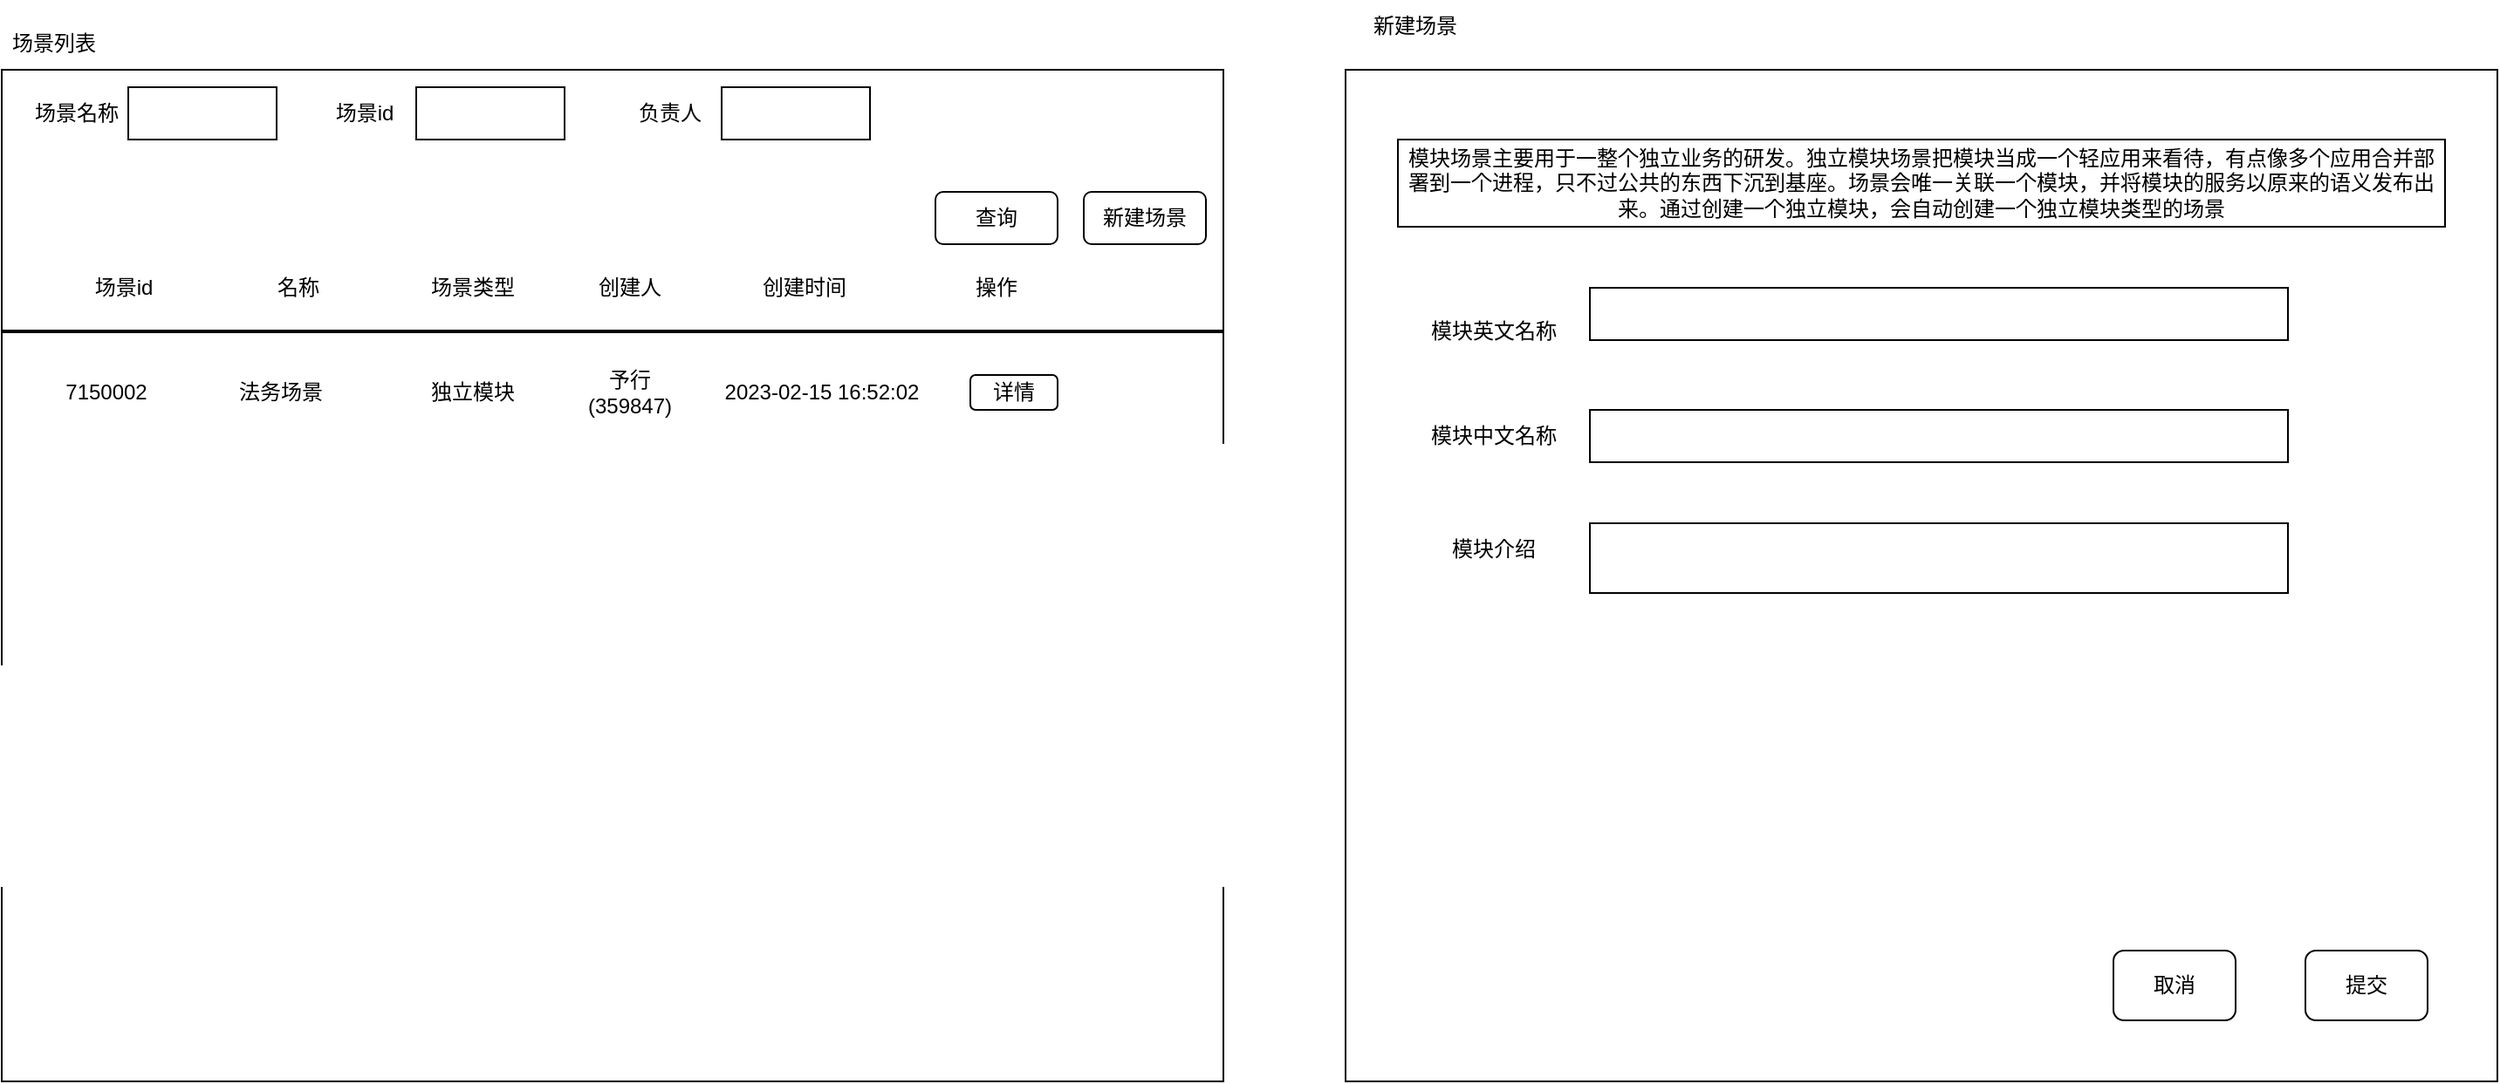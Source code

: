 <mxfile version="21.8.2" type="github">
  <diagram name="第 1 页" id="nxVLYq91F7wsiuUnhk14">
    <mxGraphModel dx="1306" dy="720" grid="1" gridSize="10" guides="1" tooltips="1" connect="1" arrows="1" fold="1" page="1" pageScale="1" pageWidth="827" pageHeight="1169" math="0" shadow="0">
      <root>
        <mxCell id="0" />
        <mxCell id="1" parent="0" />
        <mxCell id="7EpLP6rBN361UlgcV5uS-1" value="" style="rounded=0;whiteSpace=wrap;html=1;" parent="1" vertex="1">
          <mxGeometry x="810" y="80" width="660" height="580" as="geometry" />
        </mxCell>
        <mxCell id="7EpLP6rBN361UlgcV5uS-3" value="新建场景" style="text;html=1;strokeColor=none;fillColor=none;align=center;verticalAlign=middle;whiteSpace=wrap;rounded=0;" parent="1" vertex="1">
          <mxGeometry x="810" y="40" width="80" height="30" as="geometry" />
        </mxCell>
        <mxCell id="7EpLP6rBN361UlgcV5uS-24" value="提交" style="rounded=1;whiteSpace=wrap;html=1;" parent="1" vertex="1">
          <mxGeometry x="1360" y="585" width="70" height="40" as="geometry" />
        </mxCell>
        <mxCell id="7EpLP6rBN361UlgcV5uS-25" value="取消" style="rounded=1;whiteSpace=wrap;html=1;" parent="1" vertex="1">
          <mxGeometry x="1250" y="585" width="70" height="40" as="geometry" />
        </mxCell>
        <mxCell id="7EpLP6rBN361UlgcV5uS-26" value="" style="rounded=0;whiteSpace=wrap;html=1;" parent="1" vertex="1">
          <mxGeometry x="40" y="80" width="700" height="580" as="geometry" />
        </mxCell>
        <mxCell id="7EpLP6rBN361UlgcV5uS-27" value="场景列表" style="text;html=1;strokeColor=none;fillColor=none;align=center;verticalAlign=middle;whiteSpace=wrap;rounded=0;" parent="1" vertex="1">
          <mxGeometry x="40" y="50" width="60" height="30" as="geometry" />
        </mxCell>
        <mxCell id="7EpLP6rBN361UlgcV5uS-28" value="场景id" style="text;html=1;strokeColor=none;fillColor=none;align=center;verticalAlign=middle;whiteSpace=wrap;rounded=0;" parent="1" vertex="1">
          <mxGeometry x="80" y="190" width="60" height="30" as="geometry" />
        </mxCell>
        <mxCell id="7EpLP6rBN361UlgcV5uS-29" value="名称" style="text;html=1;strokeColor=none;fillColor=none;align=center;verticalAlign=middle;whiteSpace=wrap;rounded=0;" parent="1" vertex="1">
          <mxGeometry x="180" y="190" width="60" height="30" as="geometry" />
        </mxCell>
        <mxCell id="7EpLP6rBN361UlgcV5uS-30" value="场景类型" style="text;html=1;strokeColor=none;fillColor=none;align=center;verticalAlign=middle;whiteSpace=wrap;rounded=0;" parent="1" vertex="1">
          <mxGeometry x="280" y="190" width="60" height="30" as="geometry" />
        </mxCell>
        <mxCell id="7EpLP6rBN361UlgcV5uS-31" value="创建人" style="text;html=1;strokeColor=none;fillColor=none;align=center;verticalAlign=middle;whiteSpace=wrap;rounded=0;" parent="1" vertex="1">
          <mxGeometry x="370" y="190" width="60" height="30" as="geometry" />
        </mxCell>
        <mxCell id="7EpLP6rBN361UlgcV5uS-32" value="创建时间" style="text;html=1;strokeColor=none;fillColor=none;align=center;verticalAlign=middle;whiteSpace=wrap;rounded=0;" parent="1" vertex="1">
          <mxGeometry x="470" y="190" width="60" height="30" as="geometry" />
        </mxCell>
        <mxCell id="7EpLP6rBN361UlgcV5uS-33" value="操作" style="text;html=1;strokeColor=none;fillColor=none;align=center;verticalAlign=middle;whiteSpace=wrap;rounded=0;" parent="1" vertex="1">
          <mxGeometry x="580" y="190" width="60" height="30" as="geometry" />
        </mxCell>
        <mxCell id="7EpLP6rBN361UlgcV5uS-36" value="" style="line;strokeWidth=2;html=1;" parent="1" vertex="1">
          <mxGeometry x="40" y="225" width="700" height="10" as="geometry" />
        </mxCell>
        <mxCell id="7EpLP6rBN361UlgcV5uS-37" value="7150002" style="text;html=1;strokeColor=none;fillColor=none;align=center;verticalAlign=middle;whiteSpace=wrap;rounded=0;" parent="1" vertex="1">
          <mxGeometry x="70" y="250" width="60" height="30" as="geometry" />
        </mxCell>
        <mxCell id="7EpLP6rBN361UlgcV5uS-38" value="法务场景" style="text;html=1;strokeColor=none;fillColor=none;align=center;verticalAlign=middle;whiteSpace=wrap;rounded=0;" parent="1" vertex="1">
          <mxGeometry x="170" y="250" width="60" height="30" as="geometry" />
        </mxCell>
        <mxCell id="7EpLP6rBN361UlgcV5uS-39" value="独立模块" style="text;html=1;strokeColor=none;fillColor=none;align=center;verticalAlign=middle;whiteSpace=wrap;rounded=0;" parent="1" vertex="1">
          <mxGeometry x="280" y="250" width="60" height="30" as="geometry" />
        </mxCell>
        <mxCell id="7EpLP6rBN361UlgcV5uS-40" value="予行(359847)" style="text;html=1;strokeColor=none;fillColor=none;align=center;verticalAlign=middle;whiteSpace=wrap;rounded=0;" parent="1" vertex="1">
          <mxGeometry x="370" y="250" width="60" height="30" as="geometry" />
        </mxCell>
        <mxCell id="7EpLP6rBN361UlgcV5uS-41" value="2023-02-15 16:52:02" style="text;html=1;strokeColor=none;fillColor=none;align=center;verticalAlign=middle;whiteSpace=wrap;rounded=0;" parent="1" vertex="1">
          <mxGeometry x="450" y="250" width="120" height="30" as="geometry" />
        </mxCell>
        <mxCell id="7EpLP6rBN361UlgcV5uS-43" value="详情" style="rounded=1;whiteSpace=wrap;html=1;" parent="1" vertex="1">
          <mxGeometry x="595" y="255" width="50" height="20" as="geometry" />
        </mxCell>
        <mxCell id="7EpLP6rBN361UlgcV5uS-58" value="新建场景" style="rounded=1;whiteSpace=wrap;html=1;" parent="1" vertex="1">
          <mxGeometry x="660" y="150" width="70" height="30" as="geometry" />
        </mxCell>
        <mxCell id="7EpLP6rBN361UlgcV5uS-59" value="查询" style="rounded=1;whiteSpace=wrap;html=1;" parent="1" vertex="1">
          <mxGeometry x="575" y="150" width="70" height="30" as="geometry" />
        </mxCell>
        <mxCell id="7EpLP6rBN361UlgcV5uS-60" value="" style="rounded=0;whiteSpace=wrap;html=1;" parent="1" vertex="1">
          <mxGeometry x="112.5" y="90" width="85" height="30" as="geometry" />
        </mxCell>
        <mxCell id="7EpLP6rBN361UlgcV5uS-61" value="场景名称" style="text;html=1;strokeColor=none;fillColor=none;align=center;verticalAlign=middle;whiteSpace=wrap;rounded=0;" parent="1" vertex="1">
          <mxGeometry x="52.5" y="90" width="60" height="30" as="geometry" />
        </mxCell>
        <mxCell id="7EpLP6rBN361UlgcV5uS-62" value="" style="rounded=0;whiteSpace=wrap;html=1;" parent="1" vertex="1">
          <mxGeometry x="277.5" y="90" width="85" height="30" as="geometry" />
        </mxCell>
        <mxCell id="7EpLP6rBN361UlgcV5uS-63" value="场景id" style="text;html=1;strokeColor=none;fillColor=none;align=center;verticalAlign=middle;whiteSpace=wrap;rounded=0;" parent="1" vertex="1">
          <mxGeometry x="217.5" y="90" width="60" height="30" as="geometry" />
        </mxCell>
        <mxCell id="7EpLP6rBN361UlgcV5uS-64" value="" style="rounded=0;whiteSpace=wrap;html=1;" parent="1" vertex="1">
          <mxGeometry x="452.5" y="90" width="85" height="30" as="geometry" />
        </mxCell>
        <mxCell id="7EpLP6rBN361UlgcV5uS-65" value="负责人" style="text;html=1;strokeColor=none;fillColor=none;align=center;verticalAlign=middle;whiteSpace=wrap;rounded=0;" parent="1" vertex="1">
          <mxGeometry x="392.5" y="90" width="60" height="30" as="geometry" />
        </mxCell>
        <mxCell id="0yhwp-KFFrAcIyemLmU7-2" value="模块场景主要用于一整个独立业务的研发。独立模块场景把模块当成一个轻应用来看待，有点像多个应用合并部署到一个进程，只不过公共的东西下沉到基座。场景会唯一关联一个模块，并将模块的服务以原来的语义发布出来。通过创建一个独立模块，会自动创建一个独立模块类型的场景" style="rounded=0;whiteSpace=wrap;html=1;" parent="1" vertex="1">
          <mxGeometry x="840" y="120" width="600" height="50" as="geometry" />
        </mxCell>
        <mxCell id="0yhwp-KFFrAcIyemLmU7-3" value="模块英文名称" style="text;html=1;strokeColor=none;fillColor=none;align=center;verticalAlign=middle;whiteSpace=wrap;rounded=0;" parent="1" vertex="1">
          <mxGeometry x="840" y="215" width="110" height="30" as="geometry" />
        </mxCell>
        <mxCell id="0yhwp-KFFrAcIyemLmU7-4" value="模块中文名称" style="text;html=1;strokeColor=none;fillColor=none;align=center;verticalAlign=middle;whiteSpace=wrap;rounded=0;" parent="1" vertex="1">
          <mxGeometry x="840" y="275" width="110" height="30" as="geometry" />
        </mxCell>
        <mxCell id="0yhwp-KFFrAcIyemLmU7-5" value="模块介绍" style="text;html=1;strokeColor=none;fillColor=none;align=center;verticalAlign=middle;whiteSpace=wrap;rounded=0;" parent="1" vertex="1">
          <mxGeometry x="840" y="340" width="110" height="30" as="geometry" />
        </mxCell>
        <mxCell id="0yhwp-KFFrAcIyemLmU7-6" value="" style="rounded=0;whiteSpace=wrap;html=1;" parent="1" vertex="1">
          <mxGeometry x="950" y="205" width="400" height="30" as="geometry" />
        </mxCell>
        <mxCell id="0yhwp-KFFrAcIyemLmU7-7" value="" style="rounded=0;whiteSpace=wrap;html=1;" parent="1" vertex="1">
          <mxGeometry x="950" y="275" width="400" height="30" as="geometry" />
        </mxCell>
        <mxCell id="0yhwp-KFFrAcIyemLmU7-8" value="" style="rounded=0;whiteSpace=wrap;html=1;" parent="1" vertex="1">
          <mxGeometry x="950" y="340" width="400" height="40" as="geometry" />
        </mxCell>
      </root>
    </mxGraphModel>
  </diagram>
</mxfile>
